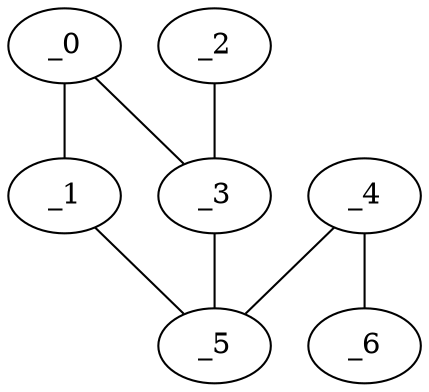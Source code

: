 graph HP1_0050 {
	_0	 [x="0.871567",
		y="2.84255"];
	_1	 [x="0.932121",
		y="0.849032"];
	_0 -- _1;
	_3	 [x="2.06219",
		y="3.13704"];
	_0 -- _3;
	_5	 [x="2.60463",
		y="1.73891"];
	_1 -- _5;
	_2	 [x="2.37456",
		y="-0.149309"];
	_2 -- _3;
	_3 -- _5;
	_4	 [x="0.73",
		y="1.75"];
	_4 -- _5;
	_6	 [x="2.14448",
		y="1.73437"];
	_4 -- _6;
}
